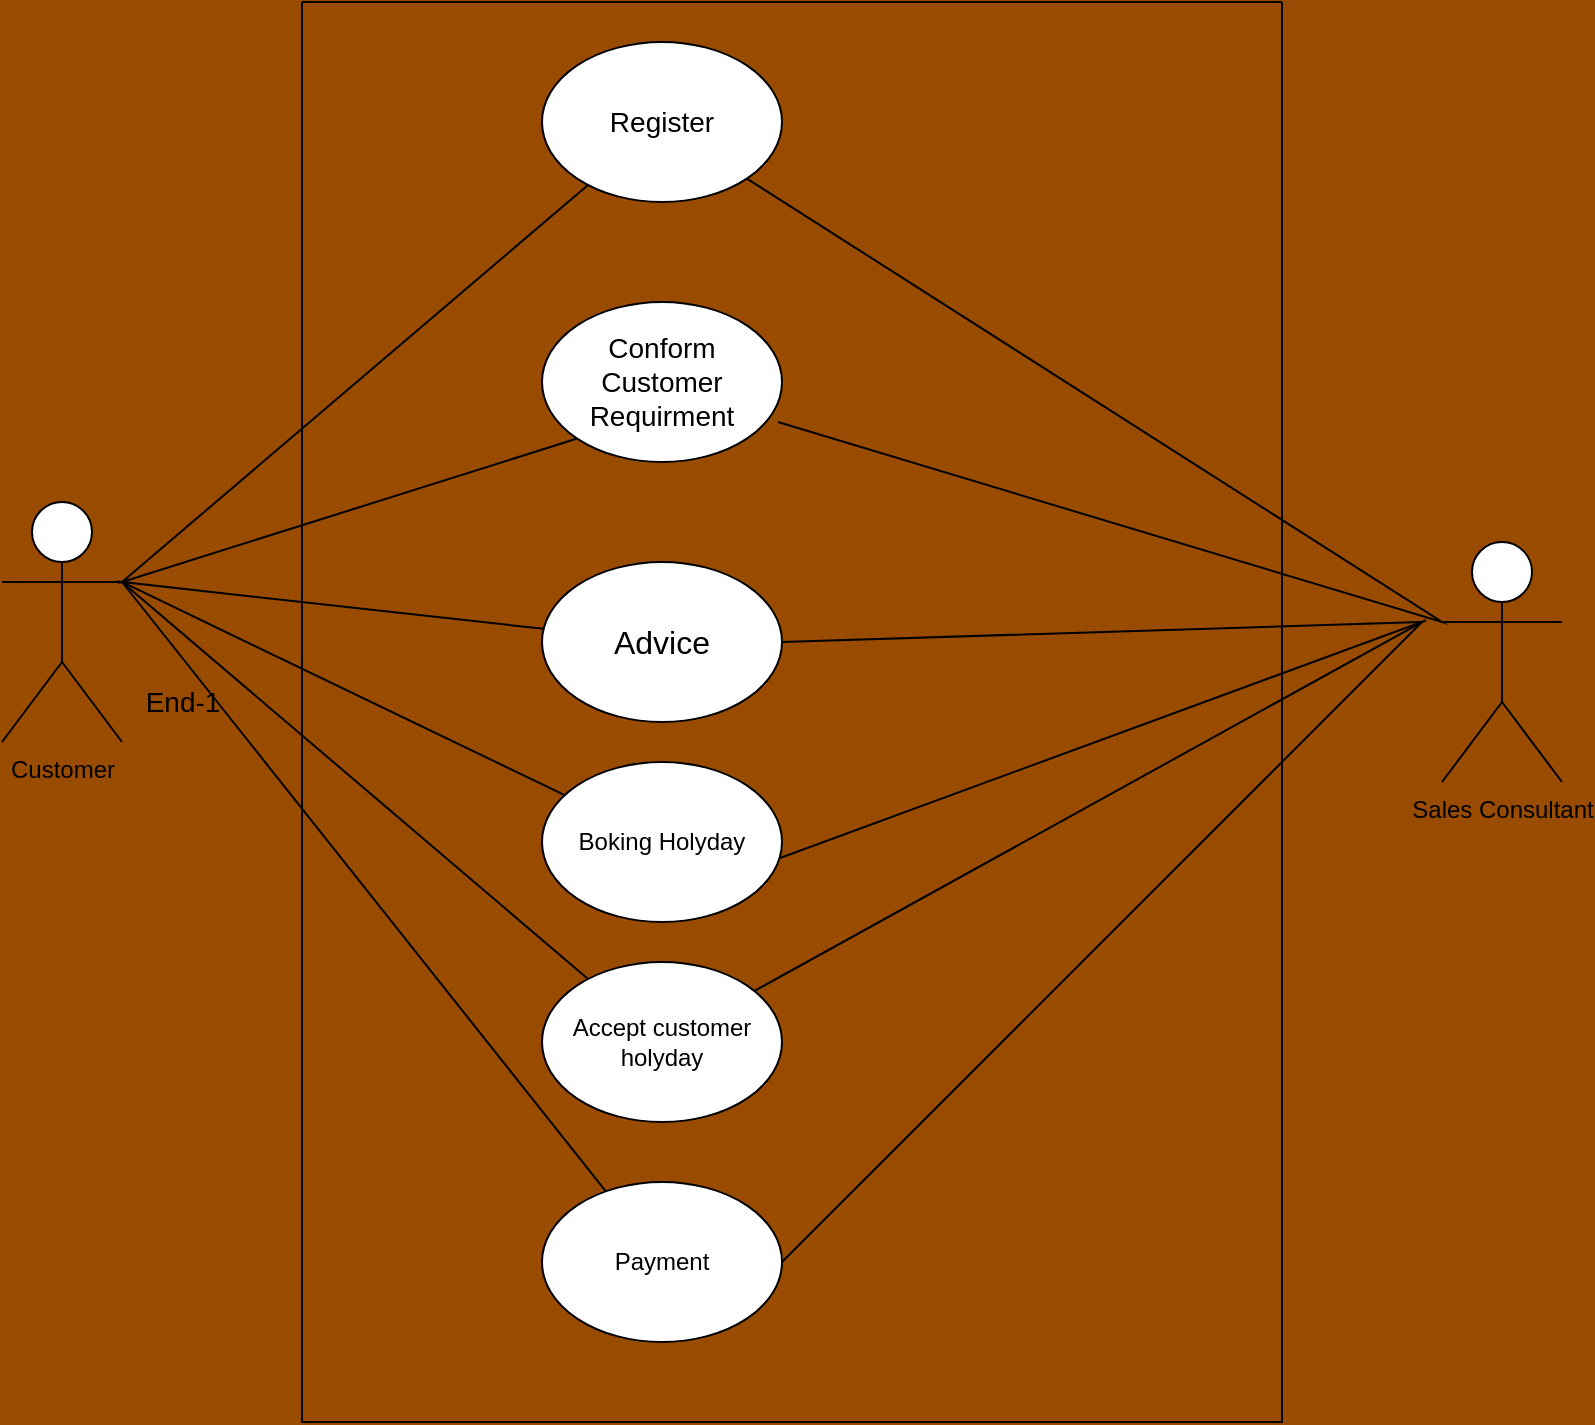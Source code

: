 <mxfile version="20.4.1" type="device"><diagram id="owS9uj1WgyjYn3XcP17I" name="Page-1"><mxGraphModel dx="650" dy="700" grid="1" gridSize="10" guides="1" tooltips="1" connect="1" arrows="1" fold="1" page="1" pageScale="1" pageWidth="850" pageHeight="1100" background="#994C00" math="0" shadow="0"><root><mxCell id="0"/><mxCell id="1" parent="0"/><mxCell id="al4fAqKaWKKWnI36HpIn-1" value="" style="swimlane;startSize=0;" vertex="1" parent="1"><mxGeometry x="200" y="140" width="490" height="710" as="geometry"/></mxCell><mxCell id="al4fAqKaWKKWnI36HpIn-10" value="&lt;font style=&quot;font-size: 14px;&quot;&gt;Register&lt;/font&gt;" style="ellipse;whiteSpace=wrap;html=1;" vertex="1" parent="al4fAqKaWKKWnI36HpIn-1"><mxGeometry x="120" y="20" width="120" height="80" as="geometry"/></mxCell><mxCell id="al4fAqKaWKKWnI36HpIn-9" value="&lt;font style=&quot;font-size: 14px;&quot;&gt;Conform Customer Requirment&lt;/font&gt;" style="ellipse;whiteSpace=wrap;html=1;" vertex="1" parent="al4fAqKaWKKWnI36HpIn-1"><mxGeometry x="120" y="150" width="120" height="80" as="geometry"/></mxCell><mxCell id="al4fAqKaWKKWnI36HpIn-8" value="Accept customer holyday" style="ellipse;whiteSpace=wrap;html=1;" vertex="1" parent="al4fAqKaWKKWnI36HpIn-1"><mxGeometry x="120" y="480" width="120" height="80" as="geometry"/></mxCell><mxCell id="al4fAqKaWKKWnI36HpIn-7" value="Boking Holyday" style="ellipse;whiteSpace=wrap;html=1;" vertex="1" parent="al4fAqKaWKKWnI36HpIn-1"><mxGeometry x="120" y="380" width="120" height="80" as="geometry"/></mxCell><mxCell id="al4fAqKaWKKWnI36HpIn-6" value="&lt;font size=&quot;3&quot;&gt;Advice&lt;/font&gt;" style="ellipse;whiteSpace=wrap;html=1;" vertex="1" parent="al4fAqKaWKKWnI36HpIn-1"><mxGeometry x="120" y="280" width="120" height="80" as="geometry"/></mxCell><mxCell id="al4fAqKaWKKWnI36HpIn-11" value="" style="endArrow=none;html=1;rounded=0;exitX=0;exitY=1;exitDx=0;exitDy=0;" edge="1" parent="al4fAqKaWKKWnI36HpIn-1" source="al4fAqKaWKKWnI36HpIn-9" target="al4fAqKaWKKWnI36HpIn-10"><mxGeometry width="50" height="50" relative="1" as="geometry"><mxPoint y="300" as="sourcePoint"/><mxPoint x="50" y="250" as="targetPoint"/><Array as="points"><mxPoint x="-90" y="290"/></Array></mxGeometry></mxCell><mxCell id="al4fAqKaWKKWnI36HpIn-12" value="" style="endArrow=none;html=1;rounded=0;fontSize=14;" edge="1" parent="al4fAqKaWKKWnI36HpIn-1" source="al4fAqKaWKKWnI36HpIn-6" target="al4fAqKaWKKWnI36HpIn-7"><mxGeometry width="50" height="50" relative="1" as="geometry"><mxPoint y="280" as="sourcePoint"/><mxPoint x="50" y="230" as="targetPoint"/><Array as="points"><mxPoint x="-90" y="290"/></Array></mxGeometry></mxCell><mxCell id="al4fAqKaWKKWnI36HpIn-14" value="Payment" style="ellipse;whiteSpace=wrap;html=1;" vertex="1" parent="al4fAqKaWKKWnI36HpIn-1"><mxGeometry x="120" y="590" width="120" height="80" as="geometry"/></mxCell><mxCell id="al4fAqKaWKKWnI36HpIn-13" value="" style="endArrow=none;html=1;rounded=0;fontSize=14;" edge="1" parent="al4fAqKaWKKWnI36HpIn-1" source="al4fAqKaWKKWnI36HpIn-14" target="al4fAqKaWKKWnI36HpIn-8"><mxGeometry width="50" height="50" relative="1" as="geometry"><mxPoint y="480" as="sourcePoint"/><mxPoint x="50" y="430" as="targetPoint"/><Array as="points"><mxPoint x="-90" y="290"/></Array></mxGeometry></mxCell><mxCell id="al4fAqKaWKKWnI36HpIn-15" value="" style="endArrow=none;html=1;rounded=0;fontSize=14;entryX=1;entryY=1;entryDx=0;entryDy=0;exitX=0.983;exitY=0.75;exitDx=0;exitDy=0;exitPerimeter=0;" edge="1" parent="al4fAqKaWKKWnI36HpIn-1" source="al4fAqKaWKKWnI36HpIn-9" target="al4fAqKaWKKWnI36HpIn-10"><mxGeometry width="50" height="50" relative="1" as="geometry"><mxPoint x="390" y="390" as="sourcePoint"/><mxPoint x="440" y="340" as="targetPoint"/><Array as="points"><mxPoint x="570" y="310"/></Array></mxGeometry></mxCell><mxCell id="al4fAqKaWKKWnI36HpIn-16" value="" style="endArrow=none;html=1;rounded=0;fontSize=14;entryX=1;entryY=0.5;entryDx=0;entryDy=0;exitX=0.992;exitY=0.6;exitDx=0;exitDy=0;exitPerimeter=0;" edge="1" parent="al4fAqKaWKKWnI36HpIn-1" source="al4fAqKaWKKWnI36HpIn-7" target="al4fAqKaWKKWnI36HpIn-6"><mxGeometry width="50" height="50" relative="1" as="geometry"><mxPoint x="390" y="390" as="sourcePoint"/><mxPoint x="440" y="340" as="targetPoint"/><Array as="points"><mxPoint x="560" y="310"/></Array></mxGeometry></mxCell><mxCell id="al4fAqKaWKKWnI36HpIn-17" value="" style="endArrow=none;html=1;rounded=0;fontSize=14;exitX=1;exitY=0.5;exitDx=0;exitDy=0;" edge="1" parent="al4fAqKaWKKWnI36HpIn-1" source="al4fAqKaWKKWnI36HpIn-14" target="al4fAqKaWKKWnI36HpIn-8"><mxGeometry width="50" height="50" relative="1" as="geometry"><mxPoint x="249.04" y="438" as="sourcePoint"/><mxPoint x="250" y="330" as="targetPoint"/><Array as="points"><mxPoint x="560" y="310"/></Array></mxGeometry></mxCell><mxCell id="al4fAqKaWKKWnI36HpIn-4" value="Customer" style="shape=umlActor;verticalLabelPosition=bottom;verticalAlign=top;html=1;outlineConnect=0;" vertex="1" parent="1"><mxGeometry x="50" y="390" width="60" height="120" as="geometry"/></mxCell><mxCell id="al4fAqKaWKKWnI36HpIn-5" value="Sales Consultant" style="shape=umlActor;verticalLabelPosition=bottom;verticalAlign=top;html=1;outlineConnect=0;" vertex="1" parent="1"><mxGeometry x="770" y="410" width="60" height="120" as="geometry"/></mxCell><mxCell id="al4fAqKaWKKWnI36HpIn-20" value="End-1" style="text;html=1;align=center;verticalAlign=middle;resizable=0;points=[];autosize=1;strokeColor=none;fillColor=none;fontSize=14;" vertex="1" parent="1"><mxGeometry x="110" y="475" width="60" height="30" as="geometry"/></mxCell></root></mxGraphModel></diagram></mxfile>